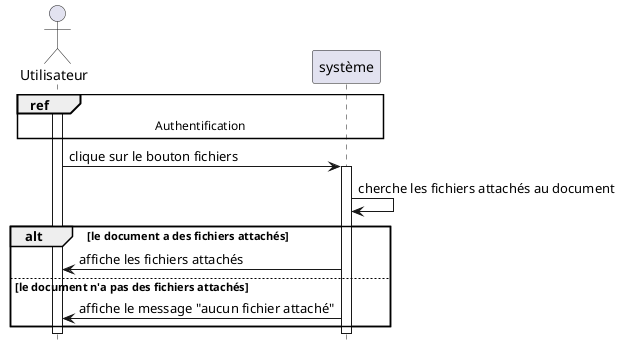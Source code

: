@startuml preview_files_document

hide footbox


actor "Utilisateur" as user
participant "système" as system


ref over user, system : Authentification
activate user
user -> system : clique sur le bouton fichiers
activate system
system -> system : cherche les fichiers attachés au document
alt le document a des fichiers attachés
    system -> user : affiche les fichiers attachés
else le document n'a pas des fichiers attachés
    system -> user : affiche le message "aucun fichier attaché"
end
deactivate system
deactivate user